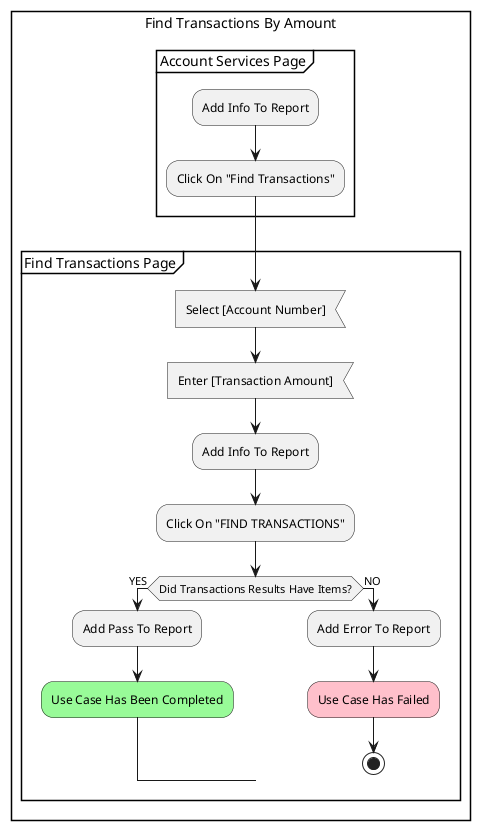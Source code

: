 @startuml FIND_TRANSACTIONS_E2E
rectangle "Find Transactions By Amount" {
    partition "Account Services Page" {
        :Add Info To Report;
        :Click On "Find Transactions";
    }
    partition "Find Transactions Page" {
        :Select [Account Number]; <<input>>
        :Enter [Transaction Amount]; <<input>>
        :Add Info To Report;
        :Click On "FIND TRANSACTIONS";
        if (Did Transactions Results Have Items?) then (YES)
            :Add Pass To Report;
            #palegreen:Use Case Has Been Completed;
        else (NO)
            :Add Error To Report;
            #pink:Use Case Has Failed;
            stop
        endif
    }
}
@enduml